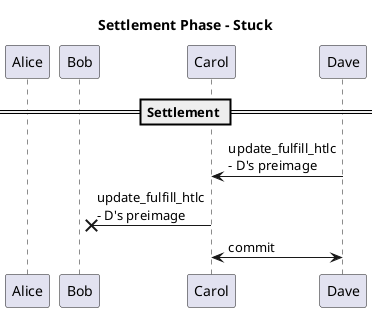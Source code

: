 @startuml
title Settlement Phase - Stuck
participant Alice
participant Bob
participant Carol
participant Dave

== Settlement ==

Dave -> Carol: update_fulfill_htlc\n- D's preimage
Carol ->x Bob: update_fulfill_htlc\n- D's preimage

Dave <-> Carol: commit

@enduml
